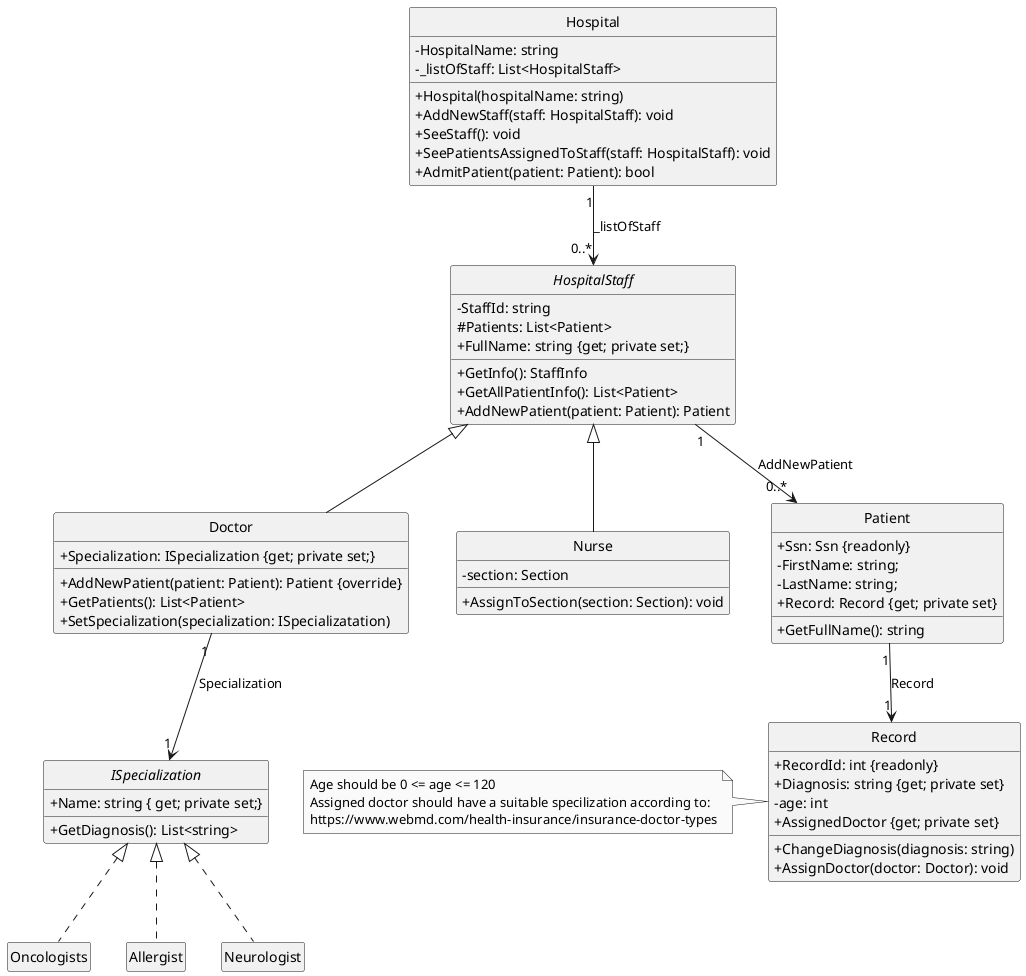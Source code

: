 @startuml

' Only greyscale
skinparam monochrome true
' Display UML icons (-, +, ~, #) instead of visibility icons
skinparam classAttributeIconSize 0
' Disable class / interface / ... icons
hide circles
' Hide empty boxes
hide empty fields
hide empty methods
' Display packages as frame
skinparam packageStyle frame
' Disable shadows
skinparam shadowing false


class Hospital {
        - HospitalName: string
        - _listOfStaff: List<HospitalStaff>

        + Hospital(hospitalName: string)
        + AddNewStaff(staff: HospitalStaff): void
        + SeeStaff(): void
        + SeePatientsAssignedToStaff(staff: HospitalStaff): void
        + AdmitPatient(patient: Patient): bool
    }

    abstract class HospitalStaff {
        - StaffId: string
        # Patients: List<Patient>
        + FullName: string {get; private set;}

        + GetInfo(): StaffInfo
        + GetAllPatientInfo(): List<Patient>
        + AddNewPatient(patient: Patient): Patient
    }

    class Doctor {
        + Specialization: ISpecialization {get; private set;}

        + AddNewPatient(patient: Patient): Patient {override}
        + GetPatients(): List<Patient>
        + SetSpecialization(specialization: ISpecializatation)
    }

    class Nurse {
      - section: Section

      + AssignToSection(section: Section): void
    }

    interface ISpecialization {
        + Name: string { get; private set;}

        + GetDiagnosis(): List<string>
    }

    class Oncologists {}
    class Allergist {}
    class Neurologist {}

    class Patient {
        + Ssn: Ssn {readonly}
        - FirstName: string;
        - LastName: string;
        + Record: Record {get; private set}

        + GetFullName(): string
    }

    class Record {
        + RecordId: int {readonly}
        + Diagnosis: string {get; private set}
        - age: int
        + AssignedDoctor {get; private set}
        
        + ChangeDiagnosis(diagnosis: string)
        + AssignDoctor(doctor: Doctor): void
    }

    Hospital "1" --> "0..*" HospitalStaff : _listOfStaff
    HospitalStaff <|-- Doctor
    HospitalStaff <|-- Nurse

    HospitalStaff "1" --> "0..*" Patient : AddNewPatient
    Doctor "1" --> "1" ISpecialization : Specialization
    ISpecialization <|.. Oncologists
    ISpecialization <|.. Allergist
    ISpecialization <|.. Neurologist

    Patient "1" --> "1" Record : Record


    note left of Record: Age should be 0 <= age <= 120\nAssigned doctor should have a suitable specilization according to:\nhttps://www.webmd.com/health-insurance/insurance-doctor-types

@enduml